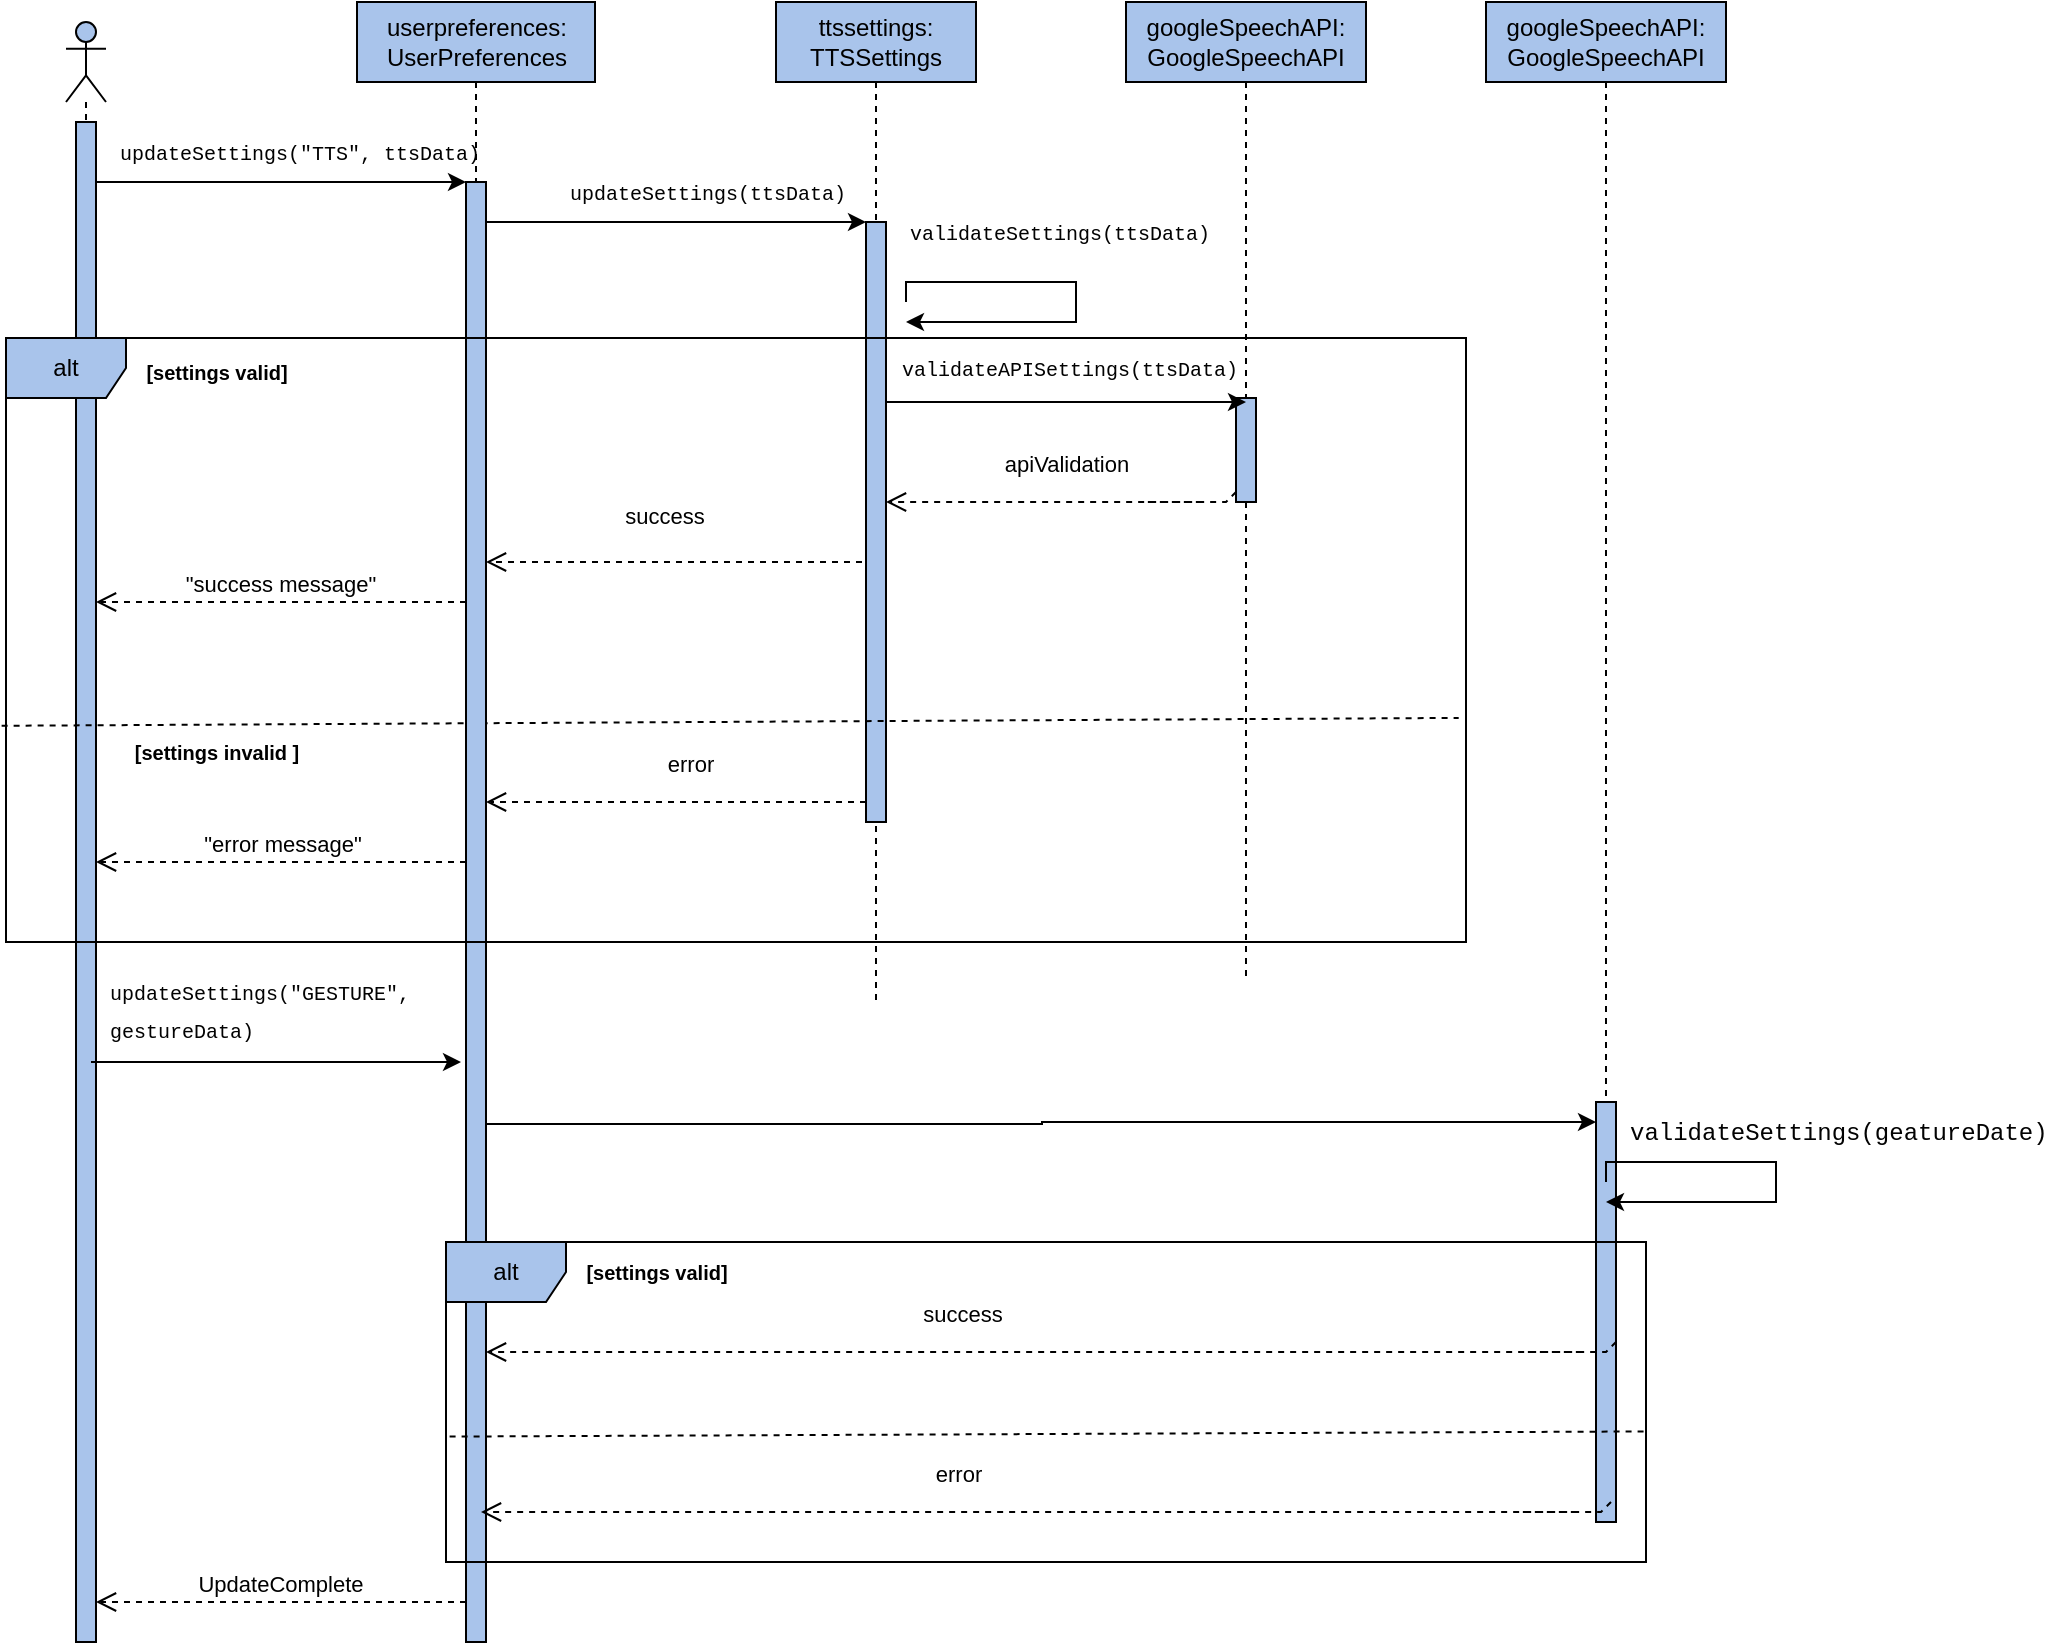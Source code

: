 <mxfile version="26.0.11">
  <diagram name="Page-1" id="xsemVzgrihfsqJEpymwN">
    <mxGraphModel dx="1262" dy="562" grid="1" gridSize="10" guides="1" tooltips="1" connect="1" arrows="1" fold="1" page="1" pageScale="1" pageWidth="850" pageHeight="1100" math="0" shadow="0">
      <root>
        <mxCell id="0" />
        <mxCell id="1" parent="0" />
        <mxCell id="1rDSamccEq4zs1fKq_yu-1" value="googleSpeechAPI:&lt;br&gt;GoogleSpeechAPI" style="shape=umlLifeline;perimeter=lifelinePerimeter;whiteSpace=wrap;html=1;container=1;dropTarget=0;collapsible=0;recursiveResize=0;outlineConnect=0;portConstraint=eastwest;newEdgeStyle={&quot;curved&quot;:0,&quot;rounded&quot;:0};fillColor=light-dark(#A9C4EB,var(--ge-dark-color, #121212));" parent="1" vertex="1">
          <mxGeometry x="630" y="80" width="120" height="490" as="geometry" />
        </mxCell>
        <mxCell id="1rDSamccEq4zs1fKq_yu-36" value="" style="html=1;points=[[0,0,0,0,5],[0,1,0,0,-5],[1,0,0,0,5],[1,1,0,0,-5]];perimeter=orthogonalPerimeter;outlineConnect=0;targetShapes=umlLifeline;portConstraint=eastwest;newEdgeStyle={&quot;curved&quot;:0,&quot;rounded&quot;:0};fillColor=light-dark(#A9C4EB,var(--ge-dark-color, #121212));" parent="1rDSamccEq4zs1fKq_yu-1" vertex="1">
          <mxGeometry x="55" y="198" width="10" height="52" as="geometry" />
        </mxCell>
        <mxCell id="1rDSamccEq4zs1fKq_yu-2" value="userpreferences: UserPreferences" style="shape=umlLifeline;perimeter=lifelinePerimeter;whiteSpace=wrap;html=1;container=1;dropTarget=0;collapsible=0;recursiveResize=0;outlineConnect=0;portConstraint=eastwest;newEdgeStyle={&quot;curved&quot;:0,&quot;rounded&quot;:0};fillColor=light-dark(#A9C4EB,var(--ge-dark-color, #121212));" parent="1" vertex="1">
          <mxGeometry x="245.5" y="80" width="119" height="660" as="geometry" />
        </mxCell>
        <mxCell id="1rDSamccEq4zs1fKq_yu-4" value="ttssettings:&lt;br&gt;TTSSettings" style="shape=umlLifeline;perimeter=lifelinePerimeter;whiteSpace=wrap;html=1;container=1;dropTarget=0;collapsible=0;recursiveResize=0;outlineConnect=0;portConstraint=eastwest;newEdgeStyle={&quot;curved&quot;:0,&quot;rounded&quot;:0};fillColor=light-dark(#A9C4EB,var(--ge-dark-color, #121212));" parent="1" vertex="1">
          <mxGeometry x="455" y="80" width="100" height="500" as="geometry" />
        </mxCell>
        <mxCell id="1rDSamccEq4zs1fKq_yu-6" value="" style="html=1;points=[[0,0,0,0,5],[0,1,0,0,-5],[1,0,0,0,5],[1,1,0,0,-5]];perimeter=orthogonalPerimeter;outlineConnect=0;targetShapes=umlLifeline;portConstraint=eastwest;newEdgeStyle={&quot;curved&quot;:0,&quot;rounded&quot;:0};fillColor=light-dark(#A9C4EB,var(--ge-dark-color, #121212));" parent="1rDSamccEq4zs1fKq_yu-4" vertex="1">
          <mxGeometry x="45" y="110" width="10" height="300" as="geometry" />
        </mxCell>
        <mxCell id="1rDSamccEq4zs1fKq_yu-20" value="success" style="html=1;verticalAlign=bottom;endArrow=open;dashed=1;endSize=8;curved=0;rounded=0;" parent="1" target="1rDSamccEq4zs1fKq_yu-5" edge="1">
          <mxGeometry x="0.225" y="-14" relative="1" as="geometry">
            <mxPoint x="500" y="320" as="sourcePoint" />
            <mxPoint x="275" y="290" as="targetPoint" />
            <Array as="points">
              <mxPoint x="500" y="360" />
              <mxPoint x="440" y="360" />
              <mxPoint x="390" y="360" />
            </Array>
            <mxPoint as="offset" />
          </mxGeometry>
        </mxCell>
        <mxCell id="1rDSamccEq4zs1fKq_yu-49" value="" style="shape=umlLifeline;perimeter=lifelinePerimeter;whiteSpace=wrap;html=1;container=1;dropTarget=0;collapsible=0;recursiveResize=0;outlineConnect=0;portConstraint=eastwest;newEdgeStyle={&quot;curved&quot;:0,&quot;rounded&quot;:0};participant=umlActor;fillColor=light-dark(#A9C4EB,var(--ge-dark-color, #121212));" parent="1" vertex="1">
          <mxGeometry x="100" y="90" width="20" height="810" as="geometry" />
        </mxCell>
        <mxCell id="1rDSamccEq4zs1fKq_yu-52" value="" style="html=1;points=[[0,0,0,0,5],[0,1,0,0,-5],[1,0,0,0,5],[1,1,0,0,-5]];perimeter=orthogonalPerimeter;outlineConnect=0;targetShapes=umlLifeline;portConstraint=eastwest;newEdgeStyle={&quot;curved&quot;:0,&quot;rounded&quot;:0};fillColor=light-dark(#A9C4EB,var(--ge-dark-color, #121212));" parent="1rDSamccEq4zs1fKq_yu-49" vertex="1">
          <mxGeometry x="5" y="50" width="10" height="760" as="geometry" />
        </mxCell>
        <mxCell id="1rDSamccEq4zs1fKq_yu-55" value="&quot;success message&quot;" style="html=1;verticalAlign=bottom;endArrow=open;dashed=1;endSize=8;curved=0;rounded=0;" parent="1" source="1rDSamccEq4zs1fKq_yu-5" edge="1" target="1rDSamccEq4zs1fKq_yu-52">
          <mxGeometry x="0.004" relative="1" as="geometry">
            <mxPoint x="266" y="320" as="sourcePoint" />
            <mxPoint x="110" y="350" as="targetPoint" />
            <mxPoint as="offset" />
            <Array as="points">
              <mxPoint x="280" y="380" />
              <mxPoint x="260" y="380" />
              <mxPoint x="190" y="380" />
            </Array>
          </mxGeometry>
        </mxCell>
        <mxCell id="1rDSamccEq4zs1fKq_yu-76" value="error" style="html=1;verticalAlign=bottom;endArrow=open;dashed=1;endSize=8;curved=0;rounded=0;" parent="1" source="1rDSamccEq4zs1fKq_yu-6" target="1rDSamccEq4zs1fKq_yu-5" edge="1">
          <mxGeometry x="-0.068" y="-10" relative="1" as="geometry">
            <mxPoint x="470" y="540" as="sourcePoint" />
            <mxPoint x="276" y="540" as="targetPoint" />
            <Array as="points">
              <mxPoint x="400" y="480" />
            </Array>
            <mxPoint as="offset" />
          </mxGeometry>
        </mxCell>
        <mxCell id="1rDSamccEq4zs1fKq_yu-77" value="&quot;error message&quot;" style="html=1;verticalAlign=bottom;endArrow=open;dashed=1;endSize=8;curved=0;rounded=0;" parent="1" source="1rDSamccEq4zs1fKq_yu-5" target="1rDSamccEq4zs1fKq_yu-52" edge="1">
          <mxGeometry relative="1" as="geometry">
            <mxPoint x="266" y="560" as="sourcePoint" />
            <mxPoint x="186" y="560" as="targetPoint" />
            <Array as="points">
              <mxPoint x="210" y="510" />
            </Array>
          </mxGeometry>
        </mxCell>
        <mxCell id="1rDSamccEq4zs1fKq_yu-94" value="" style="endArrow=none;dashed=1;html=1;rounded=0;entryX=0.995;entryY=0.629;entryDx=0;entryDy=0;entryPerimeter=0;elbow=vertical;exitX=-0.003;exitY=0.642;exitDx=0;exitDy=0;exitPerimeter=0;" parent="1" source="1rDSamccEq4zs1fKq_yu-42" target="1rDSamccEq4zs1fKq_yu-42" edge="1">
          <mxGeometry width="50" height="50" relative="1" as="geometry">
            <mxPoint x="60" y="440" as="sourcePoint" />
            <mxPoint x="694.995" y="480" as="targetPoint" />
            <Array as="points">
              <mxPoint x="420" y="440" />
            </Array>
          </mxGeometry>
        </mxCell>
        <mxCell id="1rDSamccEq4zs1fKq_yu-95" value="&lt;font size=&quot;1&quot;&gt;&lt;b&gt;[settings valid]&lt;/b&gt;&lt;/font&gt;" style="text;html=1;align=center;verticalAlign=middle;resizable=0;points=[];autosize=1;strokeColor=none;fillColor=none;" parent="1" vertex="1">
          <mxGeometry x="130" y="250" width="90" height="30" as="geometry" />
        </mxCell>
        <mxCell id="1rDSamccEq4zs1fKq_yu-96" value="&lt;font style=&quot;font-size: 10px;&quot;&gt;&lt;b style=&quot;&quot;&gt;[settings invalid ]&lt;/b&gt;&lt;/font&gt;" style="text;html=1;align=center;verticalAlign=middle;resizable=0;points=[];autosize=1;strokeColor=none;fillColor=none;" parent="1" vertex="1">
          <mxGeometry x="120" y="440" width="110" height="30" as="geometry" />
        </mxCell>
        <mxCell id="Jrj3SSD42e_Gp-1Ddq5E-3" style="edgeStyle=orthogonalEdgeStyle;rounded=0;orthogonalLoop=1;jettySize=auto;html=1;curved=0;" parent="1" source="1rDSamccEq4zs1fKq_yu-52" target="1rDSamccEq4zs1fKq_yu-5" edge="1">
          <mxGeometry relative="1" as="geometry">
            <Array as="points">
              <mxPoint x="230" y="170" />
              <mxPoint x="230" y="170" />
            </Array>
          </mxGeometry>
        </mxCell>
        <mxCell id="Jrj3SSD42e_Gp-1Ddq5E-4" value="&lt;div style=&quot;font-family: Consolas, &amp;quot;Courier New&amp;quot;, monospace; line-height: 19px; white-space: pre;&quot;&gt;&lt;span style=&quot;&quot;&gt;&lt;font style=&quot;font-size: 10px;&quot;&gt;updateSettings(&quot;TTS&quot;, ttsData)&lt;/font&gt;&lt;/span&gt;&lt;/div&gt;" style="text;whiteSpace=wrap;html=1;shadow=1;fillColor=none;labelBackgroundColor=none;textShadow=0;fontColor=default;" parent="1" vertex="1">
          <mxGeometry x="125" y="140" width="160" height="20" as="geometry" />
        </mxCell>
        <mxCell id="Jrj3SSD42e_Gp-1Ddq5E-5" value="&lt;div style=&quot;font-family: Consolas, &amp;quot;Courier New&amp;quot;, monospace; line-height: 19px; white-space: pre;&quot;&gt;&lt;font style=&quot;color: rgb(2, 2, 2); font-size: 10px;&quot;&gt;updateSettings(ttsData)&lt;/font&gt;&lt;/div&gt;" style="text;whiteSpace=wrap;html=1;" parent="1" vertex="1">
          <mxGeometry x="350" y="160" width="130" height="30" as="geometry" />
        </mxCell>
        <mxCell id="Jrj3SSD42e_Gp-1Ddq5E-6" style="edgeStyle=orthogonalEdgeStyle;rounded=0;orthogonalLoop=1;jettySize=auto;html=1;curved=0;" parent="1" source="1rDSamccEq4zs1fKq_yu-5" target="1rDSamccEq4zs1fKq_yu-6" edge="1">
          <mxGeometry relative="1" as="geometry">
            <Array as="points">
              <mxPoint x="380" y="190" />
              <mxPoint x="380" y="190" />
            </Array>
          </mxGeometry>
        </mxCell>
        <mxCell id="Jrj3SSD42e_Gp-1Ddq5E-7" value="&lt;div style=&quot;font-family: Consolas, &amp;quot;Courier New&amp;quot;, monospace; line-height: 19px; white-space: pre;&quot;&gt;&lt;font style=&quot;color: rgb(2, 2, 2); font-size: 10px;&quot;&gt;validateSettings(ttsData)&lt;/font&gt;&lt;/div&gt;" style="text;whiteSpace=wrap;html=1;" parent="1" vertex="1">
          <mxGeometry x="520" y="180" width="150" height="30" as="geometry" />
        </mxCell>
        <mxCell id="Jrj3SSD42e_Gp-1Ddq5E-11" value="&lt;div style=&quot;font-family: Consolas, &amp;quot;Courier New&amp;quot;, monospace; line-height: 19px; white-space: pre;&quot;&gt;&lt;font style=&quot;color: rgb(2, 2, 2); font-size: 10px;&quot;&gt;&amp;nbsp;validateAPISettings(ttsData)&lt;/font&gt;&lt;/div&gt;" style="text;whiteSpace=wrap;html=1;" parent="1" vertex="1">
          <mxGeometry x="510" y="248" width="170" height="30" as="geometry" />
        </mxCell>
        <mxCell id="sEEtw3KKttgepifFu2nr-3" value="googleSpeechAPI:&lt;br&gt;GoogleSpeechAPI" style="shape=umlLifeline;perimeter=lifelinePerimeter;whiteSpace=wrap;html=1;container=1;dropTarget=0;collapsible=0;recursiveResize=0;outlineConnect=0;portConstraint=eastwest;newEdgeStyle={&quot;curved&quot;:0,&quot;rounded&quot;:0};fillColor=light-dark(#A9C4EB,var(--ge-dark-color, #121212));" vertex="1" parent="1">
          <mxGeometry x="810" y="80" width="120" height="760" as="geometry" />
        </mxCell>
        <mxCell id="sEEtw3KKttgepifFu2nr-5" value="" style="html=1;points=[[0,0,0,0,5],[0,1,0,0,-5],[1,0,0,0,5],[1,1,0,0,-5]];perimeter=orthogonalPerimeter;outlineConnect=0;targetShapes=umlLifeline;portConstraint=eastwest;newEdgeStyle={&quot;curved&quot;:0,&quot;rounded&quot;:0};fillColor=light-dark(#A9C4EB,var(--ge-dark-color, #121212));" vertex="1" parent="sEEtw3KKttgepifFu2nr-3">
          <mxGeometry x="55" y="550" width="10" height="210" as="geometry" />
        </mxCell>
        <mxCell id="1rDSamccEq4zs1fKq_yu-5" value="" style="html=1;points=[[0,0,0,0,5],[0,1,0,0,-5],[1,0,0,0,5],[1,1,0,0,-5]];perimeter=orthogonalPerimeter;outlineConnect=0;targetShapes=umlLifeline;portConstraint=eastwest;newEdgeStyle={&quot;curved&quot;:0,&quot;rounded&quot;:0};fillColor=light-dark(#A9C4EB,var(--ge-dark-color, #121212));" parent="1" vertex="1">
          <mxGeometry x="300" y="170" width="10" height="730" as="geometry" />
        </mxCell>
        <mxCell id="sEEtw3KKttgepifFu2nr-10" style="edgeStyle=orthogonalEdgeStyle;rounded=0;orthogonalLoop=1;jettySize=auto;html=1;curved=0;" edge="1" parent="1">
          <mxGeometry relative="1" as="geometry">
            <Array as="points">
              <mxPoint x="870" y="660" />
              <mxPoint x="955" y="660" />
              <mxPoint x="955" y="680" />
            </Array>
            <mxPoint x="870" y="670" as="sourcePoint" />
            <mxPoint x="870" y="680" as="targetPoint" />
          </mxGeometry>
        </mxCell>
        <mxCell id="1rDSamccEq4zs1fKq_yu-42" value="alt" style="shape=umlFrame;whiteSpace=wrap;html=1;pointerEvents=0;fillColor=light-dark(#A9C4EB,var(--ge-dark-color, #121212));" parent="1" vertex="1">
          <mxGeometry x="70" y="248" width="730" height="302" as="geometry" />
        </mxCell>
        <mxCell id="sEEtw3KKttgepifFu2nr-11" style="edgeStyle=orthogonalEdgeStyle;rounded=0;orthogonalLoop=1;jettySize=auto;html=1;curved=0;" edge="1" parent="1">
          <mxGeometry relative="1" as="geometry">
            <Array as="points">
              <mxPoint x="570" y="280" />
              <mxPoint x="570" y="280" />
            </Array>
            <mxPoint x="510" y="280" as="sourcePoint" />
            <mxPoint x="690" y="280" as="targetPoint" />
          </mxGeometry>
        </mxCell>
        <mxCell id="sEEtw3KKttgepifFu2nr-12" value="apiValidation" style="html=1;verticalAlign=bottom;endArrow=open;dashed=1;endSize=8;curved=0;rounded=0;exitX=0;exitY=1;exitDx=0;exitDy=-5;exitPerimeter=0;" edge="1" parent="1" source="1rDSamccEq4zs1fKq_yu-36">
          <mxGeometry x="0.241" y="-10" relative="1" as="geometry">
            <mxPoint x="700" y="290" as="sourcePoint" />
            <mxPoint x="510" y="330" as="targetPoint" />
            <Array as="points">
              <mxPoint x="680" y="330" />
              <mxPoint x="640" y="330" />
              <mxPoint x="670" y="330" />
              <mxPoint x="590" y="330" />
            </Array>
            <mxPoint as="offset" />
          </mxGeometry>
        </mxCell>
        <mxCell id="sEEtw3KKttgepifFu2nr-13" style="edgeStyle=orthogonalEdgeStyle;rounded=0;orthogonalLoop=1;jettySize=auto;html=1;curved=0;" edge="1" parent="1">
          <mxGeometry relative="1" as="geometry">
            <Array as="points">
              <mxPoint x="227.5" y="610" />
              <mxPoint x="227.5" y="610" />
            </Array>
            <mxPoint x="112.5" y="610" as="sourcePoint" />
            <mxPoint x="297.5" y="610" as="targetPoint" />
          </mxGeometry>
        </mxCell>
        <mxCell id="sEEtw3KKttgepifFu2nr-14" value="&lt;div style=&quot;font-family: Consolas, &amp;quot;Courier New&amp;quot;, monospace; line-height: 19px; white-space: pre;&quot;&gt;&lt;div style=&quot;line-height: 19px;&quot;&gt;&lt;font style=&quot;color: rgb(2, 2, 2); font-size: 10px;&quot;&gt;updateSettings(&quot;GESTURE&quot;, &lt;br/&gt;gestureData)&lt;/font&gt;&lt;/div&gt;&lt;/div&gt;" style="text;whiteSpace=wrap;html=1;shadow=1;fillColor=none;labelBackgroundColor=none;textShadow=0;fontColor=default;" vertex="1" parent="1">
          <mxGeometry x="120" y="560" width="160" height="20" as="geometry" />
        </mxCell>
        <mxCell id="sEEtw3KKttgepifFu2nr-17" style="edgeStyle=orthogonalEdgeStyle;rounded=0;orthogonalLoop=1;jettySize=auto;html=1;curved=0;" edge="1" parent="1" target="sEEtw3KKttgepifFu2nr-5">
          <mxGeometry relative="1" as="geometry">
            <Array as="points">
              <mxPoint x="310" y="641" />
              <mxPoint x="588" y="641" />
              <mxPoint x="588" y="640" />
            </Array>
            <mxPoint x="310" y="640" as="sourcePoint" />
            <mxPoint x="495" y="640" as="targetPoint" />
          </mxGeometry>
        </mxCell>
        <mxCell id="sEEtw3KKttgepifFu2nr-18" style="edgeStyle=orthogonalEdgeStyle;rounded=0;orthogonalLoop=1;jettySize=auto;html=1;curved=0;" edge="1" parent="1">
          <mxGeometry relative="1" as="geometry">
            <Array as="points">
              <mxPoint x="520" y="220" />
              <mxPoint x="605" y="220" />
              <mxPoint x="605" y="240" />
            </Array>
            <mxPoint x="520" y="230" as="sourcePoint" />
            <mxPoint x="520" y="240" as="targetPoint" />
          </mxGeometry>
        </mxCell>
        <mxCell id="sEEtw3KKttgepifFu2nr-19" value="&lt;div style=&quot;font-family: Consolas, &amp;quot;Courier New&amp;quot;, monospace; line-height: 19px; white-space: pre;&quot;&gt;&lt;div style=&quot;line-height: 19px;&quot;&gt;&lt;font color=&quot;#020202&quot;&gt;validateSettings(geatureDate)&lt;/font&gt;&lt;/div&gt;&lt;/div&gt;" style="text;whiteSpace=wrap;html=1;shadow=1;fillColor=none;labelBackgroundColor=none;textShadow=0;fontColor=default;" vertex="1" parent="1">
          <mxGeometry x="880" y="630" width="160" height="20" as="geometry" />
        </mxCell>
        <mxCell id="sEEtw3KKttgepifFu2nr-20" value="alt" style="shape=umlFrame;whiteSpace=wrap;html=1;pointerEvents=0;fillColor=light-dark(#A9C4EB,var(--ge-dark-color, #121212));" vertex="1" parent="1">
          <mxGeometry x="290" y="700" width="600" height="160" as="geometry" />
        </mxCell>
        <mxCell id="sEEtw3KKttgepifFu2nr-21" value="&lt;font size=&quot;1&quot;&gt;&lt;b&gt;[settings valid]&lt;/b&gt;&lt;/font&gt;" style="text;html=1;align=center;verticalAlign=middle;resizable=0;points=[];autosize=1;strokeColor=none;fillColor=none;" vertex="1" parent="1">
          <mxGeometry x="350" y="700" width="90" height="30" as="geometry" />
        </mxCell>
        <mxCell id="sEEtw3KKttgepifFu2nr-22" value="success" style="html=1;verticalAlign=bottom;endArrow=open;dashed=1;endSize=8;curved=0;rounded=0;exitX=0;exitY=1;exitDx=0;exitDy=-5;exitPerimeter=0;" edge="1" parent="1" target="1rDSamccEq4zs1fKq_yu-5">
          <mxGeometry x="0.241" y="-10" relative="1" as="geometry">
            <mxPoint x="875" y="750" as="sourcePoint" />
            <mxPoint x="700" y="755" as="targetPoint" />
            <Array as="points">
              <mxPoint x="870" y="755" />
              <mxPoint x="830" y="755" />
              <mxPoint x="860" y="755" />
              <mxPoint x="780" y="755" />
            </Array>
            <mxPoint as="offset" />
          </mxGeometry>
        </mxCell>
        <mxCell id="sEEtw3KKttgepifFu2nr-23" value="" style="endArrow=none;dashed=1;html=1;rounded=0;elbow=vertical;exitX=0.003;exitY=0.608;exitDx=0;exitDy=0;exitPerimeter=0;entryX=1;entryY=0.592;entryDx=0;entryDy=0;entryPerimeter=0;" edge="1" parent="1" source="sEEtw3KKttgepifFu2nr-20" target="sEEtw3KKttgepifFu2nr-20">
          <mxGeometry width="50" height="50" relative="1" as="geometry">
            <mxPoint x="220" y="794" as="sourcePoint" />
            <mxPoint x="880" y="790" as="targetPoint" />
            <Array as="points" />
          </mxGeometry>
        </mxCell>
        <mxCell id="sEEtw3KKttgepifFu2nr-24" value="error" style="html=1;verticalAlign=bottom;endArrow=open;dashed=1;endSize=8;curved=0;rounded=0;exitX=0;exitY=1;exitDx=0;exitDy=-5;exitPerimeter=0;" edge="1" parent="1">
          <mxGeometry x="0.241" y="-10" relative="1" as="geometry">
            <mxPoint x="872.5" y="830" as="sourcePoint" />
            <mxPoint x="307.5" y="835" as="targetPoint" />
            <Array as="points">
              <mxPoint x="867.5" y="835" />
              <mxPoint x="827.5" y="835" />
              <mxPoint x="857.5" y="835" />
              <mxPoint x="777.5" y="835" />
            </Array>
            <mxPoint as="offset" />
          </mxGeometry>
        </mxCell>
        <mxCell id="sEEtw3KKttgepifFu2nr-25" value="UpdateComplete" style="html=1;verticalAlign=bottom;endArrow=open;dashed=1;endSize=8;curved=0;rounded=0;" edge="1" parent="1">
          <mxGeometry x="0.004" relative="1" as="geometry">
            <mxPoint x="300" y="880" as="sourcePoint" />
            <mxPoint x="115" y="880" as="targetPoint" />
            <mxPoint as="offset" />
            <Array as="points">
              <mxPoint x="280" y="880" />
              <mxPoint x="260" y="880" />
            </Array>
          </mxGeometry>
        </mxCell>
      </root>
    </mxGraphModel>
  </diagram>
</mxfile>
